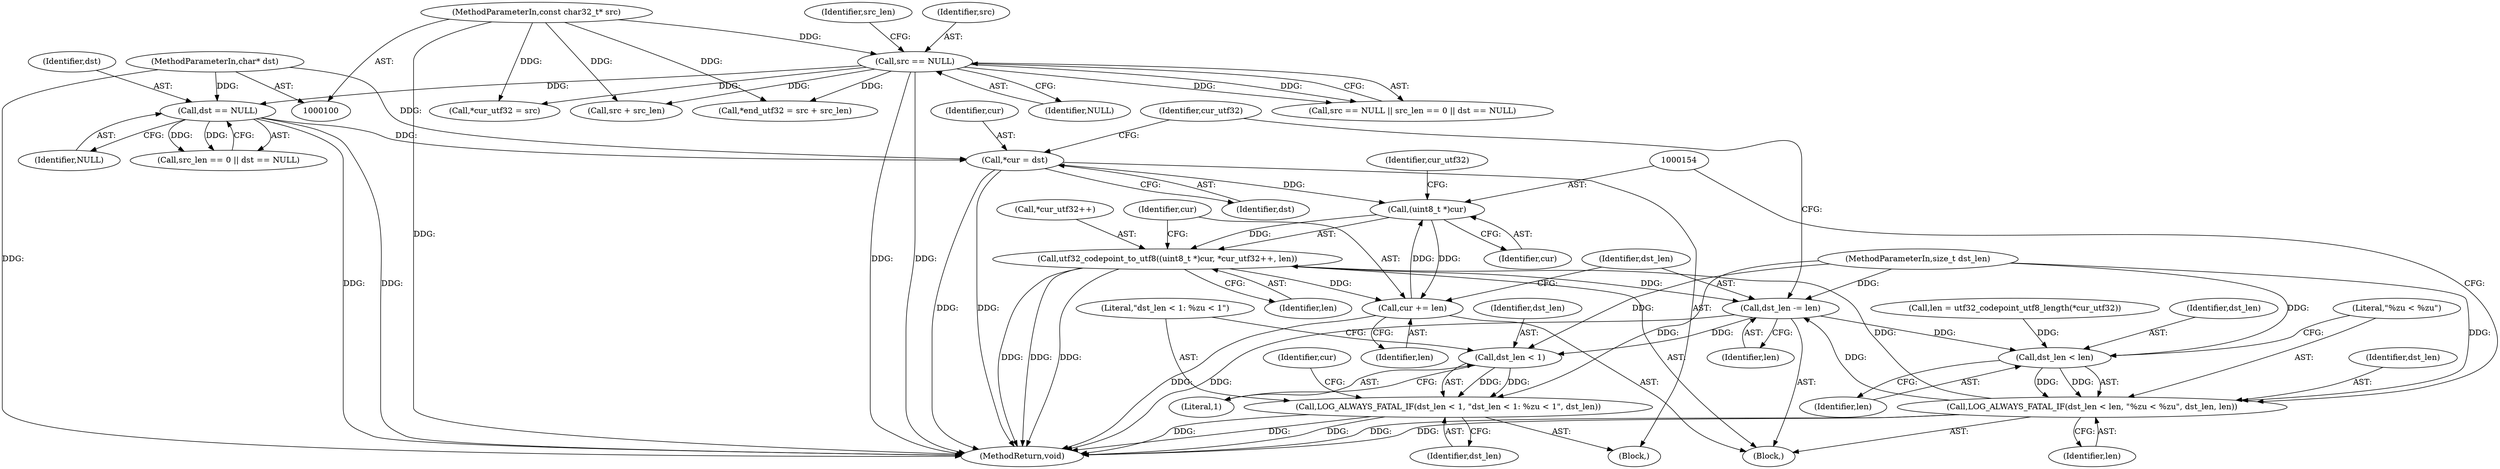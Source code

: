 digraph "0_Android_ecf5fd58a8f50362ce9e8d4245a33d56f29f142b_3@pointer" {
"1000131" [label="(Call,*cur = dst)"];
"1000115" [label="(Call,dst == NULL)"];
"1000103" [label="(MethodParameterIn,char* dst)"];
"1000108" [label="(Call,src == NULL)"];
"1000101" [label="(MethodParameterIn,const char32_t* src)"];
"1000153" [label="(Call,(uint8_t *)cur)"];
"1000152" [label="(Call,utf32_codepoint_to_utf8((uint8_t *)cur, *cur_utf32++, len))"];
"1000160" [label="(Call,cur += len)"];
"1000163" [label="(Call,dst_len -= len)"];
"1000146" [label="(Call,dst_len < len)"];
"1000145" [label="(Call,LOG_ALWAYS_FATAL_IF(dst_len < len, \"%zu < %zu\", dst_len, len))"];
"1000167" [label="(Call,dst_len < 1)"];
"1000166" [label="(Call,LOG_ALWAYS_FATAL_IF(dst_len < 1, \"dst_len < 1: %zu < 1\", dst_len))"];
"1000105" [label="(Block,)"];
"1000113" [label="(Identifier,src_len)"];
"1000146" [label="(Call,dst_len < len)"];
"1000131" [label="(Call,*cur = dst)"];
"1000145" [label="(Call,LOG_ALWAYS_FATAL_IF(dst_len < len, \"%zu < %zu\", dst_len, len))"];
"1000140" [label="(Call,len = utf32_codepoint_utf8_length(*cur_utf32))"];
"1000165" [label="(Identifier,len)"];
"1000115" [label="(Call,dst == NULL)"];
"1000161" [label="(Identifier,cur)"];
"1000170" [label="(Literal,\"dst_len < 1: %zu < 1\")"];
"1000150" [label="(Identifier,dst_len)"];
"1000155" [label="(Identifier,cur)"];
"1000164" [label="(Identifier,dst_len)"];
"1000163" [label="(Call,dst_len -= len)"];
"1000168" [label="(Identifier,dst_len)"];
"1000176" [label="(MethodReturn,void)"];
"1000162" [label="(Identifier,len)"];
"1000136" [label="(Identifier,cur_utf32)"];
"1000152" [label="(Call,utf32_codepoint_to_utf8((uint8_t *)cur, *cur_utf32++, len))"];
"1000147" [label="(Identifier,dst_len)"];
"1000166" [label="(Call,LOG_ALWAYS_FATAL_IF(dst_len < 1, \"dst_len < 1: %zu < 1\", dst_len))"];
"1000116" [label="(Identifier,dst)"];
"1000127" [label="(Call,src + src_len)"];
"1000159" [label="(Identifier,len)"];
"1000125" [label="(Call,*end_utf32 = src + src_len)"];
"1000167" [label="(Call,dst_len < 1)"];
"1000148" [label="(Identifier,len)"];
"1000138" [label="(Block,)"];
"1000132" [label="(Identifier,cur)"];
"1000111" [label="(Call,src_len == 0 || dst == NULL)"];
"1000117" [label="(Identifier,NULL)"];
"1000108" [label="(Call,src == NULL)"];
"1000174" [label="(Identifier,cur)"];
"1000109" [label="(Identifier,src)"];
"1000158" [label="(Identifier,cur_utf32)"];
"1000169" [label="(Literal,1)"];
"1000153" [label="(Call,(uint8_t *)cur)"];
"1000171" [label="(Identifier,dst_len)"];
"1000101" [label="(MethodParameterIn,const char32_t* src)"];
"1000156" [label="(Call,*cur_utf32++)"];
"1000149" [label="(Literal,\"%zu < %zu\")"];
"1000151" [label="(Identifier,len)"];
"1000110" [label="(Identifier,NULL)"];
"1000107" [label="(Call,src == NULL || src_len == 0 || dst == NULL)"];
"1000133" [label="(Identifier,dst)"];
"1000160" [label="(Call,cur += len)"];
"1000121" [label="(Call,*cur_utf32 = src)"];
"1000104" [label="(MethodParameterIn,size_t dst_len)"];
"1000103" [label="(MethodParameterIn,char* dst)"];
"1000131" -> "1000105"  [label="AST: "];
"1000131" -> "1000133"  [label="CFG: "];
"1000132" -> "1000131"  [label="AST: "];
"1000133" -> "1000131"  [label="AST: "];
"1000136" -> "1000131"  [label="CFG: "];
"1000131" -> "1000176"  [label="DDG: "];
"1000131" -> "1000176"  [label="DDG: "];
"1000115" -> "1000131"  [label="DDG: "];
"1000103" -> "1000131"  [label="DDG: "];
"1000131" -> "1000153"  [label="DDG: "];
"1000115" -> "1000111"  [label="AST: "];
"1000115" -> "1000117"  [label="CFG: "];
"1000116" -> "1000115"  [label="AST: "];
"1000117" -> "1000115"  [label="AST: "];
"1000111" -> "1000115"  [label="CFG: "];
"1000115" -> "1000176"  [label="DDG: "];
"1000115" -> "1000176"  [label="DDG: "];
"1000115" -> "1000111"  [label="DDG: "];
"1000115" -> "1000111"  [label="DDG: "];
"1000103" -> "1000115"  [label="DDG: "];
"1000108" -> "1000115"  [label="DDG: "];
"1000103" -> "1000100"  [label="AST: "];
"1000103" -> "1000176"  [label="DDG: "];
"1000108" -> "1000107"  [label="AST: "];
"1000108" -> "1000110"  [label="CFG: "];
"1000109" -> "1000108"  [label="AST: "];
"1000110" -> "1000108"  [label="AST: "];
"1000113" -> "1000108"  [label="CFG: "];
"1000107" -> "1000108"  [label="CFG: "];
"1000108" -> "1000176"  [label="DDG: "];
"1000108" -> "1000176"  [label="DDG: "];
"1000108" -> "1000107"  [label="DDG: "];
"1000108" -> "1000107"  [label="DDG: "];
"1000101" -> "1000108"  [label="DDG: "];
"1000108" -> "1000121"  [label="DDG: "];
"1000108" -> "1000125"  [label="DDG: "];
"1000108" -> "1000127"  [label="DDG: "];
"1000101" -> "1000100"  [label="AST: "];
"1000101" -> "1000176"  [label="DDG: "];
"1000101" -> "1000121"  [label="DDG: "];
"1000101" -> "1000125"  [label="DDG: "];
"1000101" -> "1000127"  [label="DDG: "];
"1000153" -> "1000152"  [label="AST: "];
"1000153" -> "1000155"  [label="CFG: "];
"1000154" -> "1000153"  [label="AST: "];
"1000155" -> "1000153"  [label="AST: "];
"1000158" -> "1000153"  [label="CFG: "];
"1000153" -> "1000152"  [label="DDG: "];
"1000160" -> "1000153"  [label="DDG: "];
"1000153" -> "1000160"  [label="DDG: "];
"1000152" -> "1000138"  [label="AST: "];
"1000152" -> "1000159"  [label="CFG: "];
"1000156" -> "1000152"  [label="AST: "];
"1000159" -> "1000152"  [label="AST: "];
"1000161" -> "1000152"  [label="CFG: "];
"1000152" -> "1000176"  [label="DDG: "];
"1000152" -> "1000176"  [label="DDG: "];
"1000152" -> "1000176"  [label="DDG: "];
"1000145" -> "1000152"  [label="DDG: "];
"1000152" -> "1000160"  [label="DDG: "];
"1000152" -> "1000163"  [label="DDG: "];
"1000160" -> "1000138"  [label="AST: "];
"1000160" -> "1000162"  [label="CFG: "];
"1000161" -> "1000160"  [label="AST: "];
"1000162" -> "1000160"  [label="AST: "];
"1000164" -> "1000160"  [label="CFG: "];
"1000160" -> "1000176"  [label="DDG: "];
"1000163" -> "1000138"  [label="AST: "];
"1000163" -> "1000165"  [label="CFG: "];
"1000164" -> "1000163"  [label="AST: "];
"1000165" -> "1000163"  [label="AST: "];
"1000136" -> "1000163"  [label="CFG: "];
"1000163" -> "1000176"  [label="DDG: "];
"1000163" -> "1000146"  [label="DDG: "];
"1000145" -> "1000163"  [label="DDG: "];
"1000104" -> "1000163"  [label="DDG: "];
"1000163" -> "1000167"  [label="DDG: "];
"1000146" -> "1000145"  [label="AST: "];
"1000146" -> "1000148"  [label="CFG: "];
"1000147" -> "1000146"  [label="AST: "];
"1000148" -> "1000146"  [label="AST: "];
"1000149" -> "1000146"  [label="CFG: "];
"1000146" -> "1000145"  [label="DDG: "];
"1000146" -> "1000145"  [label="DDG: "];
"1000104" -> "1000146"  [label="DDG: "];
"1000140" -> "1000146"  [label="DDG: "];
"1000145" -> "1000138"  [label="AST: "];
"1000145" -> "1000151"  [label="CFG: "];
"1000149" -> "1000145"  [label="AST: "];
"1000150" -> "1000145"  [label="AST: "];
"1000151" -> "1000145"  [label="AST: "];
"1000154" -> "1000145"  [label="CFG: "];
"1000145" -> "1000176"  [label="DDG: "];
"1000145" -> "1000176"  [label="DDG: "];
"1000104" -> "1000145"  [label="DDG: "];
"1000167" -> "1000166"  [label="AST: "];
"1000167" -> "1000169"  [label="CFG: "];
"1000168" -> "1000167"  [label="AST: "];
"1000169" -> "1000167"  [label="AST: "];
"1000170" -> "1000167"  [label="CFG: "];
"1000167" -> "1000166"  [label="DDG: "];
"1000167" -> "1000166"  [label="DDG: "];
"1000104" -> "1000167"  [label="DDG: "];
"1000166" -> "1000105"  [label="AST: "];
"1000166" -> "1000171"  [label="CFG: "];
"1000170" -> "1000166"  [label="AST: "];
"1000171" -> "1000166"  [label="AST: "];
"1000174" -> "1000166"  [label="CFG: "];
"1000166" -> "1000176"  [label="DDG: "];
"1000166" -> "1000176"  [label="DDG: "];
"1000166" -> "1000176"  [label="DDG: "];
"1000104" -> "1000166"  [label="DDG: "];
}
